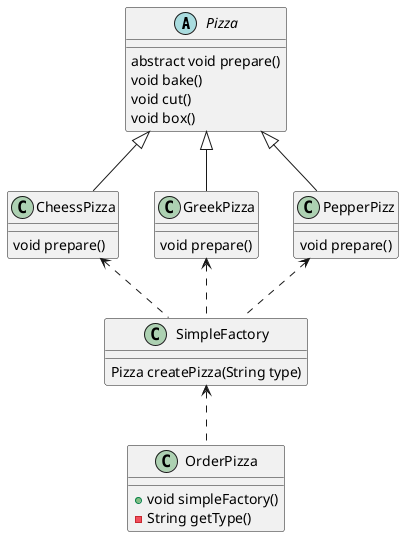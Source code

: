 @startuml

abstract class Pizza{
    abstract void prepare()
    void bake()
    void cut()
    void box()
}
class CheessPizza{
    void prepare()
}
class GreekPizza{
    void prepare()
}
class PepperPizz{
    void prepare()
}
class SimpleFactory{
    Pizza createPizza(String type)
}
class OrderPizza{
    + void simpleFactory()
    - String getType()
}
Pizza <|-- CheessPizza
Pizza <|-- GreekPizza
Pizza <|-- PepperPizz

CheessPizza <.. SimpleFactory
GreekPizza <.. SimpleFactory
PepperPizz <.. SimpleFactory

SimpleFactory <.. OrderPizza

@enduml
